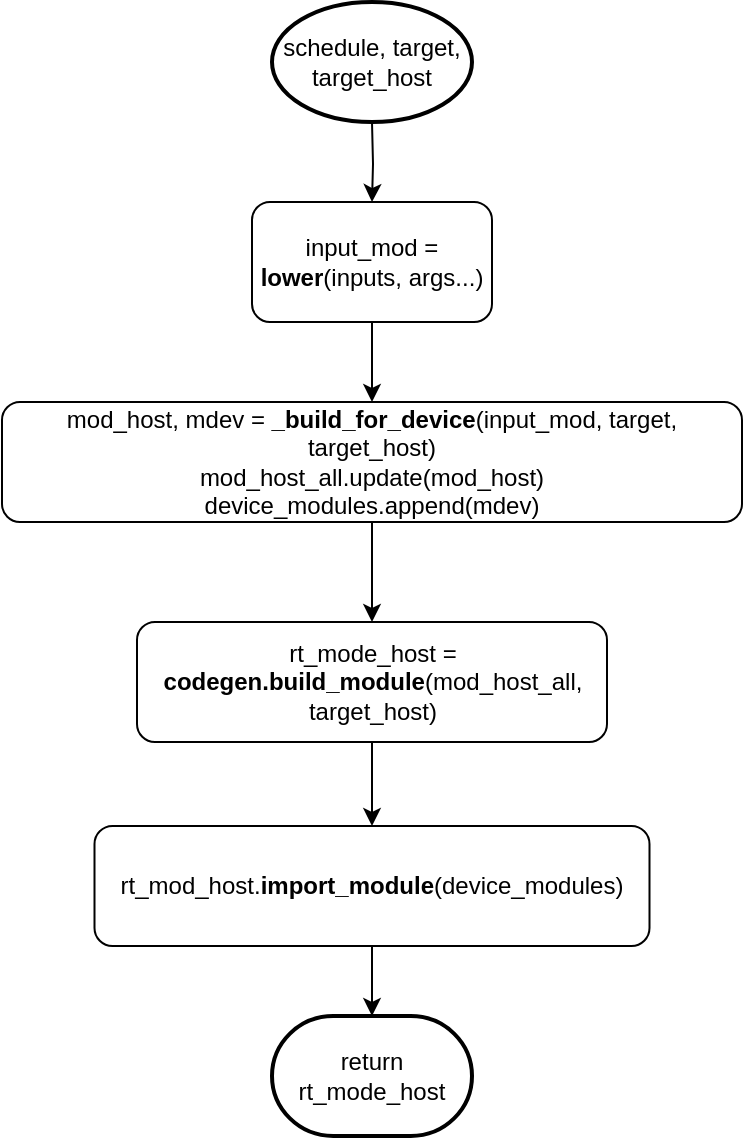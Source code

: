 <mxfile version="14.6.13" type="device"><diagram id="C5RBs43oDa-KdzZeNtuy" name="Page-1"><mxGraphModel dx="768" dy="482" grid="1" gridSize="10" guides="1" tooltips="1" connect="1" arrows="1" fold="1" page="1" pageScale="1" pageWidth="827" pageHeight="1169" math="0" shadow="0"><root><mxCell id="WIyWlLk6GJQsqaUBKTNV-0"/><mxCell id="WIyWlLk6GJQsqaUBKTNV-1" parent="WIyWlLk6GJQsqaUBKTNV-0"/><mxCell id="3_hqlQTYpXJ164DORhjc-0" value="input_mod = &lt;b&gt;lower&lt;/b&gt;(inputs, args...)" style="rounded=1;whiteSpace=wrap;html=1;" vertex="1" parent="WIyWlLk6GJQsqaUBKTNV-1"><mxGeometry x="240" y="210" width="120" height="60" as="geometry"/></mxCell><mxCell id="3_hqlQTYpXJ164DORhjc-4" style="edgeStyle=orthogonalEdgeStyle;rounded=0;orthogonalLoop=1;jettySize=auto;html=1;exitX=0.5;exitY=1;exitDx=0;exitDy=0;entryX=0.5;entryY=0;entryDx=0;entryDy=0;" edge="1" parent="WIyWlLk6GJQsqaUBKTNV-1" target="3_hqlQTYpXJ164DORhjc-0"><mxGeometry relative="1" as="geometry"><mxPoint x="300" y="170" as="sourcePoint"/></mxGeometry></mxCell><mxCell id="3_hqlQTYpXJ164DORhjc-12" style="edgeStyle=orthogonalEdgeStyle;rounded=0;orthogonalLoop=1;jettySize=auto;html=1;exitX=0.5;exitY=1;exitDx=0;exitDy=0;entryX=0.5;entryY=0;entryDx=0;entryDy=0;" edge="1" parent="WIyWlLk6GJQsqaUBKTNV-1" source="3_hqlQTYpXJ164DORhjc-2" target="3_hqlQTYpXJ164DORhjc-5"><mxGeometry relative="1" as="geometry"/></mxCell><mxCell id="3_hqlQTYpXJ164DORhjc-2" value="mod_host, mdev = &lt;b&gt;_build_for_device&lt;/b&gt;(input_mod, target, target_host)&lt;br&gt;mod_host_all.update(mod_host)&lt;br&gt;device_modules.append(mdev)" style="rounded=1;whiteSpace=wrap;html=1;" vertex="1" parent="WIyWlLk6GJQsqaUBKTNV-1"><mxGeometry x="115" y="310" width="370" height="60" as="geometry"/></mxCell><mxCell id="3_hqlQTYpXJ164DORhjc-3" value="" style="endArrow=classic;html=1;exitX=0.5;exitY=1;exitDx=0;exitDy=0;entryX=0.5;entryY=0;entryDx=0;entryDy=0;" edge="1" parent="WIyWlLk6GJQsqaUBKTNV-1" source="3_hqlQTYpXJ164DORhjc-0" target="3_hqlQTYpXJ164DORhjc-2"><mxGeometry width="50" height="50" relative="1" as="geometry"><mxPoint x="370" y="260" as="sourcePoint"/><mxPoint x="420" y="210" as="targetPoint"/></mxGeometry></mxCell><mxCell id="3_hqlQTYpXJ164DORhjc-5" value="rt_mode_host = &lt;b&gt;codegen.build_module&lt;/b&gt;(mod_host_all, target_host)" style="rounded=1;whiteSpace=wrap;html=1;" vertex="1" parent="WIyWlLk6GJQsqaUBKTNV-1"><mxGeometry x="182.5" y="420" width="235" height="60" as="geometry"/></mxCell><mxCell id="3_hqlQTYpXJ164DORhjc-21" style="edgeStyle=orthogonalEdgeStyle;rounded=0;orthogonalLoop=1;jettySize=auto;html=1;exitX=0.5;exitY=1;exitDx=0;exitDy=0;" edge="1" parent="WIyWlLk6GJQsqaUBKTNV-1" source="3_hqlQTYpXJ164DORhjc-6" target="3_hqlQTYpXJ164DORhjc-20"><mxGeometry relative="1" as="geometry"/></mxCell><mxCell id="3_hqlQTYpXJ164DORhjc-6" value="rt_mod_host.&lt;b&gt;import_module&lt;/b&gt;(device_modules)" style="rounded=1;whiteSpace=wrap;html=1;" vertex="1" parent="WIyWlLk6GJQsqaUBKTNV-1"><mxGeometry x="161.25" y="522" width="277.5" height="60" as="geometry"/></mxCell><mxCell id="3_hqlQTYpXJ164DORhjc-15" value="" style="endArrow=classic;html=1;exitX=0.5;exitY=1;exitDx=0;exitDy=0;entryX=0.5;entryY=0;entryDx=0;entryDy=0;" edge="1" parent="WIyWlLk6GJQsqaUBKTNV-1" source="3_hqlQTYpXJ164DORhjc-5" target="3_hqlQTYpXJ164DORhjc-6"><mxGeometry width="50" height="50" relative="1" as="geometry"><mxPoint x="370" y="470" as="sourcePoint"/><mxPoint x="420" y="420" as="targetPoint"/></mxGeometry></mxCell><mxCell id="3_hqlQTYpXJ164DORhjc-17" value="" style="strokeWidth=2;html=1;shape=mxgraph.flowchart.start_1;whiteSpace=wrap;" vertex="1" parent="WIyWlLk6GJQsqaUBKTNV-1"><mxGeometry x="250" y="110" width="100" height="60" as="geometry"/></mxCell><mxCell id="3_hqlQTYpXJ164DORhjc-18" value="schedule, target, target_host" style="text;html=1;strokeColor=none;fillColor=none;align=center;verticalAlign=middle;whiteSpace=wrap;rounded=0;" vertex="1" parent="WIyWlLk6GJQsqaUBKTNV-1"><mxGeometry x="245" y="130" width="110" height="20" as="geometry"/></mxCell><mxCell id="3_hqlQTYpXJ164DORhjc-20" value="return rt_mode_host" style="strokeWidth=2;html=1;shape=mxgraph.flowchart.terminator;whiteSpace=wrap;" vertex="1" parent="WIyWlLk6GJQsqaUBKTNV-1"><mxGeometry x="250" y="617" width="100" height="60" as="geometry"/></mxCell></root></mxGraphModel></diagram></mxfile>
